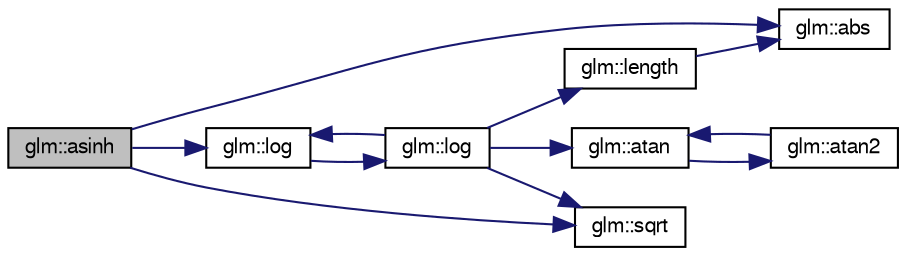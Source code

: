 digraph G
{
  bgcolor="transparent";
  edge [fontname="FreeSans",fontsize=10,labelfontname="FreeSans",labelfontsize=10];
  node [fontname="FreeSans",fontsize=10,shape=record];
  rankdir=LR;
  Node1 [label="glm::asinh",height=0.2,width=0.4,color="black", fillcolor="grey75", style="filled" fontcolor="black"];
  Node1 -> Node2 [color="midnightblue",fontsize=10,style="solid"];
  Node2 [label="glm::abs",height=0.2,width=0.4,color="black",URL="$group__core__func__common.html#gab4b95b47f2918ce6e7ac279a0ba27c1"];
  Node1 -> Node3 [color="midnightblue",fontsize=10,style="solid"];
  Node3 [label="glm::log",height=0.2,width=0.4,color="black",URL="$group__core__func__exponential.html#gce8148db3949f9260f6f883f8dbae808"];
  Node3 -> Node4 [color="midnightblue",fontsize=10,style="solid"];
  Node4 [label="glm::log",height=0.2,width=0.4,color="black",URL="$group__gtx__quaternion.html#gbed81c73a777fce84fe442bbc17c13ce"];
  Node4 -> Node5 [color="midnightblue",fontsize=10,style="solid"];
  Node5 [label="glm::atan",height=0.2,width=0.4,color="black",URL="$group__core__func__trigonometric.html#gb89f4e2a1ea1426dc87ab3a06901b68a"];
  Node5 -> Node6 [color="midnightblue",fontsize=10,style="solid"];
  Node6 [label="glm::atan2",height=0.2,width=0.4,color="black",URL="$group__gtx__compatibility.html#ga7c3a1b05bab87aa5a7cbc9efadfbc52",tooltip="Arc tangent. Returns an angle whose tangent is y/x. The signs of x and y are used..."];
  Node6 -> Node5 [color="midnightblue",fontsize=10,style="solid"];
  Node4 -> Node7 [color="midnightblue",fontsize=10,style="solid"];
  Node7 [label="glm::length",height=0.2,width=0.4,color="black",URL="$group__core__func__geometric.html#gd73a94d9c967e619e670156356e93b7e"];
  Node7 -> Node2 [color="midnightblue",fontsize=10,style="solid"];
  Node4 -> Node3 [color="midnightblue",fontsize=10,style="solid"];
  Node4 -> Node8 [color="midnightblue",fontsize=10,style="solid"];
  Node8 [label="glm::sqrt",height=0.2,width=0.4,color="black",URL="$group__core__func__exponential.html#gfe49b7b63045b6ab94bffbcd7e7a7bc8"];
  Node1 -> Node8 [color="midnightblue",fontsize=10,style="solid"];
}
